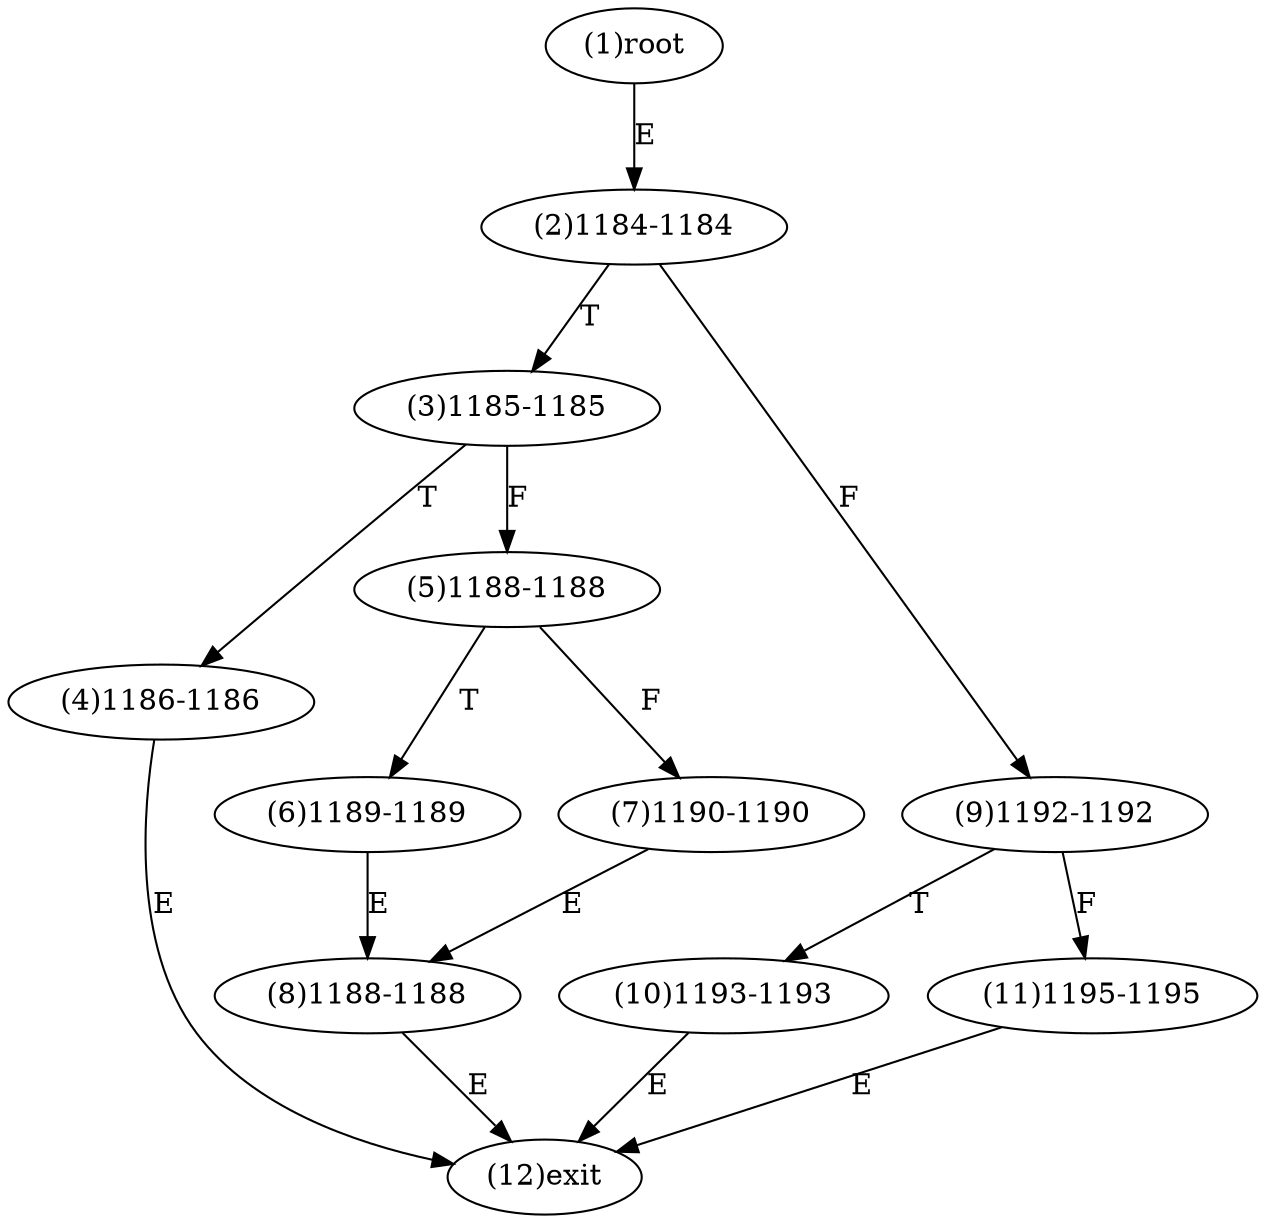 digraph "" { 
1[ label="(1)root"];
2[ label="(2)1184-1184"];
3[ label="(3)1185-1185"];
4[ label="(4)1186-1186"];
5[ label="(5)1188-1188"];
6[ label="(6)1189-1189"];
7[ label="(7)1190-1190"];
8[ label="(8)1188-1188"];
9[ label="(9)1192-1192"];
10[ label="(10)1193-1193"];
11[ label="(11)1195-1195"];
12[ label="(12)exit"];
1->2[ label="E"];
2->9[ label="F"];
2->3[ label="T"];
3->5[ label="F"];
3->4[ label="T"];
4->12[ label="E"];
5->7[ label="F"];
5->6[ label="T"];
6->8[ label="E"];
7->8[ label="E"];
8->12[ label="E"];
9->11[ label="F"];
9->10[ label="T"];
10->12[ label="E"];
11->12[ label="E"];
}